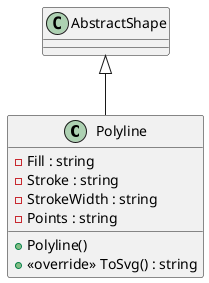 @startuml
class Polyline {
    - Fill : string
    - Stroke : string
    - StrokeWidth : string
    - Points : string
    + Polyline()
    + <<override>> ToSvg() : string
}
AbstractShape <|-- Polyline
@enduml
